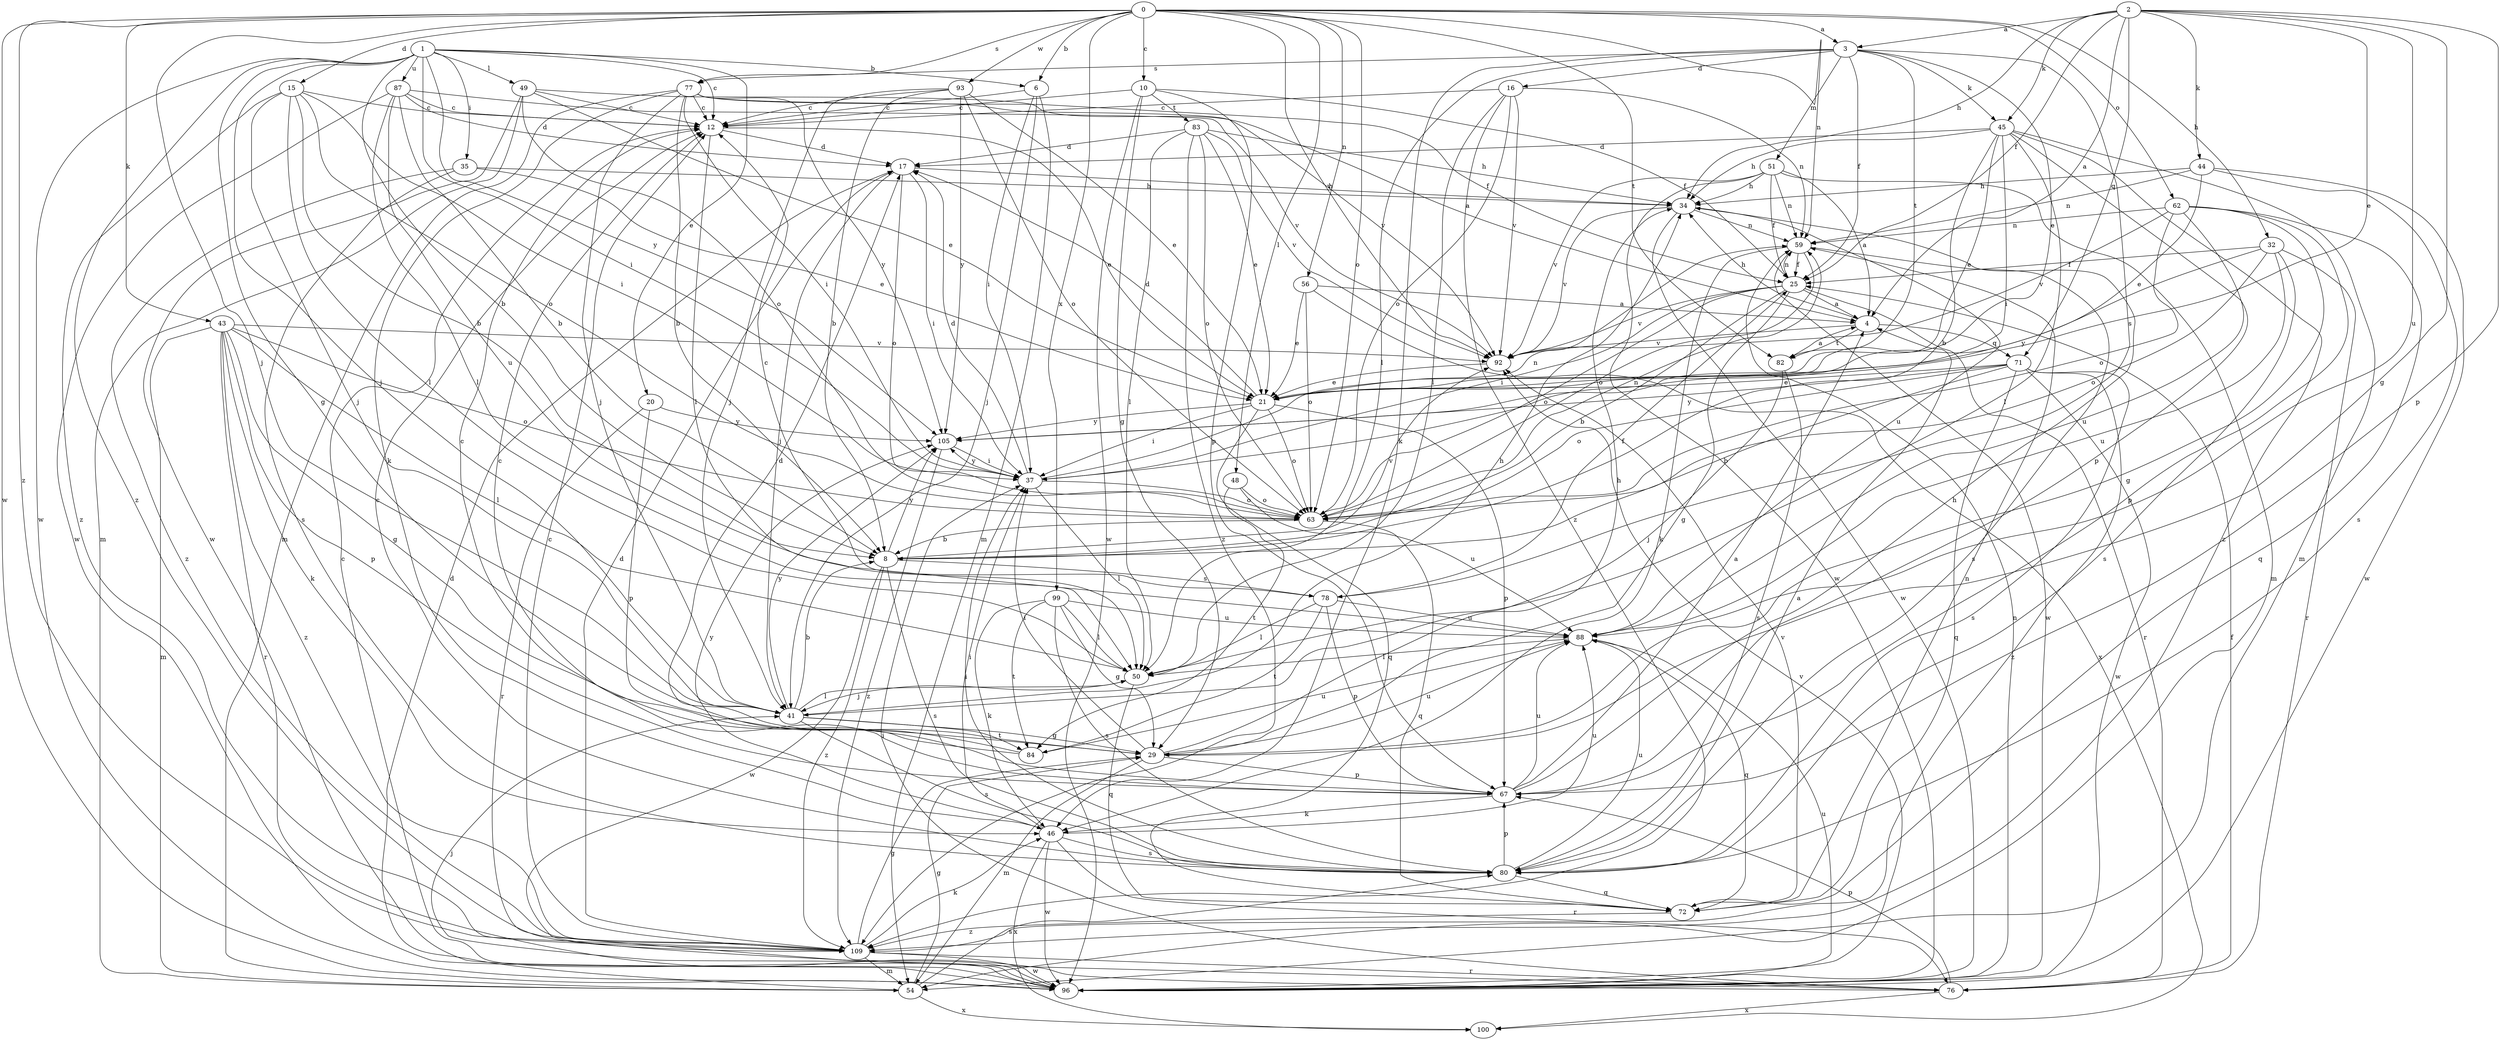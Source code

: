 strict digraph  {
0;
1;
2;
3;
4;
6;
8;
10;
12;
15;
16;
17;
20;
21;
25;
29;
32;
34;
35;
37;
41;
43;
44;
45;
46;
48;
49;
50;
51;
54;
56;
59;
62;
63;
67;
71;
72;
76;
77;
78;
80;
82;
83;
84;
87;
88;
92;
93;
96;
99;
100;
105;
109;
0 -> 3  [label=a];
0 -> 6  [label=b];
0 -> 10  [label=c];
0 -> 15  [label=d];
0 -> 32  [label=h];
0 -> 41  [label=j];
0 -> 43  [label=k];
0 -> 48  [label=l];
0 -> 56  [label=n];
0 -> 59  [label=n];
0 -> 62  [label=o];
0 -> 63  [label=o];
0 -> 77  [label=s];
0 -> 82  [label=t];
0 -> 92  [label=v];
0 -> 93  [label=w];
0 -> 96  [label=w];
0 -> 99  [label=x];
0 -> 109  [label=z];
1 -> 6  [label=b];
1 -> 8  [label=b];
1 -> 12  [label=c];
1 -> 20  [label=e];
1 -> 29  [label=g];
1 -> 35  [label=i];
1 -> 37  [label=i];
1 -> 41  [label=j];
1 -> 49  [label=l];
1 -> 87  [label=u];
1 -> 96  [label=w];
1 -> 105  [label=y];
1 -> 109  [label=z];
2 -> 3  [label=a];
2 -> 4  [label=a];
2 -> 21  [label=e];
2 -> 25  [label=f];
2 -> 29  [label=g];
2 -> 34  [label=h];
2 -> 44  [label=k];
2 -> 45  [label=k];
2 -> 67  [label=p];
2 -> 71  [label=q];
2 -> 88  [label=u];
3 -> 16  [label=d];
3 -> 21  [label=e];
3 -> 25  [label=f];
3 -> 45  [label=k];
3 -> 46  [label=k];
3 -> 50  [label=l];
3 -> 51  [label=m];
3 -> 77  [label=s];
3 -> 78  [label=s];
3 -> 82  [label=t];
4 -> 34  [label=h];
4 -> 71  [label=q];
4 -> 82  [label=t];
4 -> 92  [label=v];
6 -> 12  [label=c];
6 -> 37  [label=i];
6 -> 41  [label=j];
6 -> 54  [label=m];
8 -> 78  [label=s];
8 -> 80  [label=s];
8 -> 92  [label=v];
8 -> 96  [label=w];
8 -> 105  [label=y];
8 -> 109  [label=z];
10 -> 12  [label=c];
10 -> 25  [label=f];
10 -> 29  [label=g];
10 -> 67  [label=p];
10 -> 83  [label=t];
10 -> 96  [label=w];
12 -> 17  [label=d];
12 -> 21  [label=e];
12 -> 50  [label=l];
15 -> 8  [label=b];
15 -> 12  [label=c];
15 -> 37  [label=i];
15 -> 41  [label=j];
15 -> 50  [label=l];
15 -> 63  [label=o];
15 -> 109  [label=z];
16 -> 12  [label=c];
16 -> 50  [label=l];
16 -> 59  [label=n];
16 -> 63  [label=o];
16 -> 92  [label=v];
16 -> 109  [label=z];
17 -> 34  [label=h];
17 -> 37  [label=i];
17 -> 41  [label=j];
17 -> 63  [label=o];
20 -> 67  [label=p];
20 -> 76  [label=r];
20 -> 105  [label=y];
21 -> 17  [label=d];
21 -> 37  [label=i];
21 -> 63  [label=o];
21 -> 67  [label=p];
21 -> 72  [label=q];
21 -> 105  [label=y];
25 -> 4  [label=a];
25 -> 8  [label=b];
25 -> 29  [label=g];
25 -> 37  [label=i];
25 -> 59  [label=n];
25 -> 63  [label=o];
25 -> 76  [label=r];
25 -> 92  [label=v];
29 -> 34  [label=h];
29 -> 37  [label=i];
29 -> 54  [label=m];
29 -> 67  [label=p];
29 -> 88  [label=u];
32 -> 25  [label=f];
32 -> 63  [label=o];
32 -> 76  [label=r];
32 -> 80  [label=s];
32 -> 88  [label=u];
32 -> 105  [label=y];
34 -> 59  [label=n];
34 -> 88  [label=u];
34 -> 92  [label=v];
34 -> 96  [label=w];
35 -> 21  [label=e];
35 -> 34  [label=h];
35 -> 80  [label=s];
35 -> 109  [label=z];
37 -> 17  [label=d];
37 -> 50  [label=l];
37 -> 59  [label=n];
37 -> 63  [label=o];
37 -> 105  [label=y];
41 -> 8  [label=b];
41 -> 29  [label=g];
41 -> 34  [label=h];
41 -> 50  [label=l];
41 -> 80  [label=s];
41 -> 84  [label=t];
41 -> 105  [label=y];
43 -> 29  [label=g];
43 -> 46  [label=k];
43 -> 50  [label=l];
43 -> 54  [label=m];
43 -> 63  [label=o];
43 -> 67  [label=p];
43 -> 76  [label=r];
43 -> 92  [label=v];
43 -> 109  [label=z];
44 -> 21  [label=e];
44 -> 34  [label=h];
44 -> 59  [label=n];
44 -> 80  [label=s];
44 -> 96  [label=w];
45 -> 8  [label=b];
45 -> 17  [label=d];
45 -> 21  [label=e];
45 -> 34  [label=h];
45 -> 37  [label=i];
45 -> 50  [label=l];
45 -> 54  [label=m];
45 -> 67  [label=p];
45 -> 109  [label=z];
46 -> 37  [label=i];
46 -> 76  [label=r];
46 -> 80  [label=s];
46 -> 88  [label=u];
46 -> 96  [label=w];
46 -> 100  [label=x];
46 -> 105  [label=y];
48 -> 63  [label=o];
48 -> 84  [label=t];
48 -> 88  [label=u];
49 -> 4  [label=a];
49 -> 12  [label=c];
49 -> 21  [label=e];
49 -> 54  [label=m];
49 -> 63  [label=o];
49 -> 96  [label=w];
50 -> 41  [label=j];
50 -> 72  [label=q];
51 -> 4  [label=a];
51 -> 25  [label=f];
51 -> 34  [label=h];
51 -> 54  [label=m];
51 -> 59  [label=n];
51 -> 92  [label=v];
51 -> 96  [label=w];
54 -> 17  [label=d];
54 -> 29  [label=g];
54 -> 80  [label=s];
54 -> 100  [label=x];
56 -> 4  [label=a];
56 -> 21  [label=e];
56 -> 63  [label=o];
56 -> 100  [label=x];
59 -> 25  [label=f];
59 -> 46  [label=k];
59 -> 63  [label=o];
59 -> 80  [label=s];
59 -> 96  [label=w];
62 -> 29  [label=g];
62 -> 59  [label=n];
62 -> 63  [label=o];
62 -> 67  [label=p];
62 -> 72  [label=q];
62 -> 88  [label=u];
62 -> 92  [label=v];
63 -> 8  [label=b];
63 -> 59  [label=n];
63 -> 72  [label=q];
67 -> 4  [label=a];
67 -> 12  [label=c];
67 -> 34  [label=h];
67 -> 46  [label=k];
67 -> 88  [label=u];
71 -> 8  [label=b];
71 -> 21  [label=e];
71 -> 63  [label=o];
71 -> 72  [label=q];
71 -> 80  [label=s];
71 -> 96  [label=w];
71 -> 105  [label=y];
71 -> 109  [label=z];
72 -> 59  [label=n];
72 -> 92  [label=v];
72 -> 109  [label=z];
76 -> 25  [label=f];
76 -> 37  [label=i];
76 -> 67  [label=p];
76 -> 100  [label=x];
77 -> 8  [label=b];
77 -> 12  [label=c];
77 -> 25  [label=f];
77 -> 37  [label=i];
77 -> 41  [label=j];
77 -> 46  [label=k];
77 -> 54  [label=m];
77 -> 92  [label=v];
77 -> 105  [label=y];
78 -> 12  [label=c];
78 -> 25  [label=f];
78 -> 50  [label=l];
78 -> 67  [label=p];
78 -> 84  [label=t];
78 -> 88  [label=u];
80 -> 4  [label=a];
80 -> 12  [label=c];
80 -> 37  [label=i];
80 -> 67  [label=p];
80 -> 72  [label=q];
80 -> 88  [label=u];
82 -> 4  [label=a];
82 -> 41  [label=j];
82 -> 80  [label=s];
83 -> 17  [label=d];
83 -> 21  [label=e];
83 -> 34  [label=h];
83 -> 50  [label=l];
83 -> 63  [label=o];
83 -> 92  [label=v];
83 -> 109  [label=z];
84 -> 12  [label=c];
84 -> 17  [label=d];
84 -> 88  [label=u];
87 -> 8  [label=b];
87 -> 12  [label=c];
87 -> 17  [label=d];
87 -> 50  [label=l];
87 -> 88  [label=u];
87 -> 92  [label=v];
87 -> 96  [label=w];
88 -> 50  [label=l];
88 -> 72  [label=q];
92 -> 21  [label=e];
93 -> 8  [label=b];
93 -> 12  [label=c];
93 -> 21  [label=e];
93 -> 41  [label=j];
93 -> 63  [label=o];
93 -> 105  [label=y];
96 -> 12  [label=c];
96 -> 41  [label=j];
96 -> 59  [label=n];
96 -> 88  [label=u];
96 -> 92  [label=v];
99 -> 29  [label=g];
99 -> 46  [label=k];
99 -> 50  [label=l];
99 -> 80  [label=s];
99 -> 84  [label=t];
99 -> 88  [label=u];
105 -> 37  [label=i];
105 -> 109  [label=z];
109 -> 12  [label=c];
109 -> 17  [label=d];
109 -> 29  [label=g];
109 -> 46  [label=k];
109 -> 54  [label=m];
109 -> 76  [label=r];
109 -> 96  [label=w];
}
